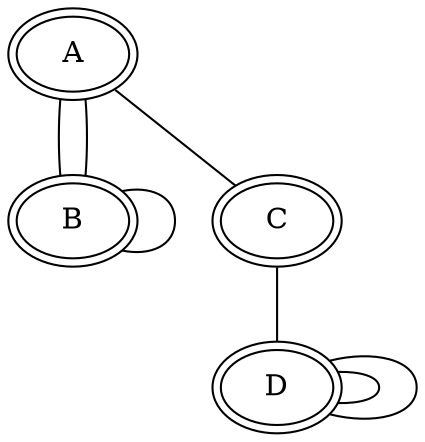 graph "graphe1" {

  "A" -- "B";
  "A" -- "B";
  "A" -- "C";
  "A"  [style = filled, peripheries = 2, fillcolor = white, fontcolor = black, color = Black];
  "B" -- "B";
  "B"  [style = filled, peripheries = 2, fillcolor = white, fontcolor = black, color = Black];
  "C" -- "D";
  "C"  [style = filled, peripheries = 2, fillcolor = white, fontcolor = black, color = Black];
  "D" -- "D";
  "D" -- "D";
  "D"  [style = filled, peripheries = 2, fillcolor = white, fontcolor = black, color = Black];
}
